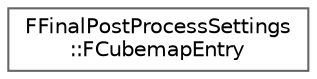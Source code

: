 digraph "Graphical Class Hierarchy"
{
 // INTERACTIVE_SVG=YES
 // LATEX_PDF_SIZE
  bgcolor="transparent";
  edge [fontname=Helvetica,fontsize=10,labelfontname=Helvetica,labelfontsize=10];
  node [fontname=Helvetica,fontsize=10,shape=box,height=0.2,width=0.4];
  rankdir="LR";
  Node0 [id="Node000000",label="FFinalPostProcessSettings\l::FCubemapEntry",height=0.2,width=0.4,color="grey40", fillcolor="white", style="filled",URL="$d5/de1/structFFinalPostProcessSettings_1_1FCubemapEntry.html",tooltip=" "];
}

